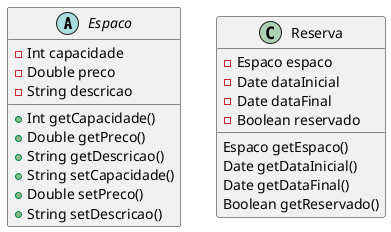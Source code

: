 @startuml diagrama-de-classe

abstract class Espaco {
    - Int capacidade
    - Double preco
    - String descricao

    + Int getCapacidade()
    + Double getPreco()
    + String getDescricao()
    + String setCapacidade()
    + Double setPreco()
    + String setDescricao()
}

class Reserva {
    - Espaco espaco
    - Date dataInicial
    - Date dataFinal
    - Boolean reservado

    Espaco getEspaco()
    Date getDataInicial()
    Date getDataFinal()
    Boolean getReservado()

}